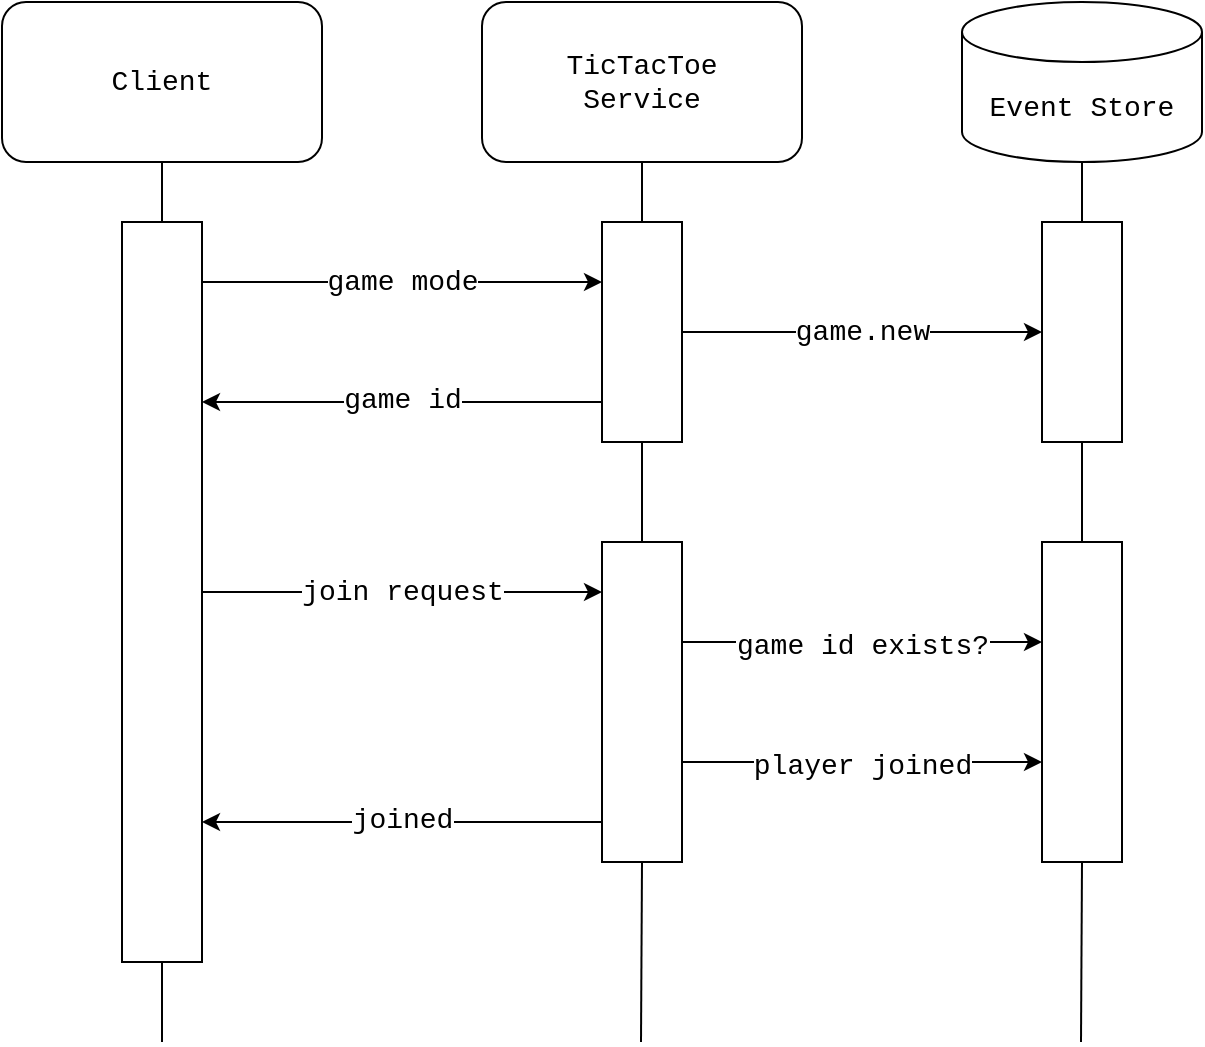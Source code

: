 <mxfile>
    <diagram id="Xw88Rp9UinifZnDjLnXw" name="Page-1">
        <mxGraphModel dx="1574" dy="949" grid="1" gridSize="10" guides="1" tooltips="1" connect="1" arrows="1" fold="1" page="1" pageScale="1" pageWidth="850" pageHeight="1100" math="0" shadow="0">
            <root>
                <mxCell id="0"/>
                <mxCell id="1" parent="0"/>
                <mxCell id="2" value="&lt;font face=&quot;Courier New&quot; style=&quot;font-size: 14px&quot;&gt;Client&lt;/font&gt;" style="rounded=1;whiteSpace=wrap;html=1;" parent="1" vertex="1">
                    <mxGeometry x="40" y="240" width="160" height="80" as="geometry"/>
                </mxCell>
                <mxCell id="3" value="&lt;font face=&quot;Courier New&quot; style=&quot;font-size: 14px&quot;&gt;TicTacToe&lt;br&gt;Service&lt;br&gt;&lt;/font&gt;" style="rounded=1;whiteSpace=wrap;html=1;" parent="1" vertex="1">
                    <mxGeometry x="280" y="240" width="160" height="80" as="geometry"/>
                </mxCell>
                <mxCell id="4" value="Event Store" style="shape=cylinder3;whiteSpace=wrap;html=1;boundedLbl=1;backgroundOutline=1;size=15;fontFamily=Courier New;fontSize=14;" parent="1" vertex="1">
                    <mxGeometry x="520" y="240" width="120" height="80" as="geometry"/>
                </mxCell>
                <mxCell id="5" value="" style="endArrow=none;html=1;fontFamily=Courier New;fontSize=14;entryX=0.5;entryY=1;entryDx=0;entryDy=0;" parent="1" target="2" edge="1">
                    <mxGeometry width="50" height="50" relative="1" as="geometry">
                        <mxPoint x="120" y="760" as="sourcePoint"/>
                        <mxPoint x="450" y="450" as="targetPoint"/>
                    </mxGeometry>
                </mxCell>
                <mxCell id="6" value="" style="endArrow=none;html=1;fontFamily=Courier New;fontSize=14;entryX=0.5;entryY=1;entryDx=0;entryDy=0;startArrow=none;" parent="1" source="9" target="3" edge="1">
                    <mxGeometry width="50" height="50" relative="1" as="geometry">
                        <mxPoint x="359.5" y="760" as="sourcePoint"/>
                        <mxPoint x="360" y="340" as="targetPoint"/>
                    </mxGeometry>
                </mxCell>
                <mxCell id="7" value="" style="endArrow=none;html=1;fontFamily=Courier New;fontSize=14;entryX=0.5;entryY=1;entryDx=0;entryDy=0;entryPerimeter=0;startArrow=none;" parent="1" source="20" target="4" edge="1">
                    <mxGeometry width="50" height="50" relative="1" as="geometry">
                        <mxPoint x="579.5" y="760" as="sourcePoint"/>
                        <mxPoint x="580" y="330" as="targetPoint"/>
                    </mxGeometry>
                </mxCell>
                <mxCell id="11" style="edgeStyle=orthogonalEdgeStyle;html=1;fontFamily=Courier New;fontSize=14;curved=1;" parent="1" source="8" target="9" edge="1">
                    <mxGeometry relative="1" as="geometry">
                        <Array as="points">
                            <mxPoint x="280" y="380"/>
                            <mxPoint x="280" y="380"/>
                        </Array>
                    </mxGeometry>
                </mxCell>
                <mxCell id="12" value="game mode" style="edgeLabel;html=1;align=center;verticalAlign=middle;resizable=0;points=[];fontSize=14;fontFamily=Courier New;" parent="11" vertex="1" connectable="0">
                    <mxGeometry x="-0.204" y="-4" relative="1" as="geometry">
                        <mxPoint x="20" y="-4" as="offset"/>
                    </mxGeometry>
                </mxCell>
                <mxCell id="22" style="edgeStyle=orthogonalEdgeStyle;curved=1;html=1;fontFamily=Courier New;fontSize=14;" parent="1" source="8" target="18" edge="1">
                    <mxGeometry relative="1" as="geometry">
                        <Array as="points">
                            <mxPoint x="310" y="535"/>
                            <mxPoint x="310" y="535"/>
                        </Array>
                    </mxGeometry>
                </mxCell>
                <mxCell id="25" value="join request" style="edgeLabel;html=1;align=center;verticalAlign=middle;resizable=0;points=[];fontSize=14;fontFamily=Courier New;" parent="22" vertex="1" connectable="0">
                    <mxGeometry x="-0.244" y="2" relative="1" as="geometry">
                        <mxPoint x="24" y="2" as="offset"/>
                    </mxGeometry>
                </mxCell>
                <mxCell id="8" value="" style="rounded=0;whiteSpace=wrap;html=1;fontFamily=Courier New;fontSize=14;" parent="1" vertex="1">
                    <mxGeometry x="100" y="350" width="40" height="370" as="geometry"/>
                </mxCell>
                <mxCell id="14" style="edgeStyle=orthogonalEdgeStyle;curved=1;html=1;fontFamily=Courier New;fontSize=14;" parent="1" source="9" target="13" edge="1">
                    <mxGeometry relative="1" as="geometry">
                        <Array as="points">
                            <mxPoint x="420" y="405"/>
                            <mxPoint x="420" y="405"/>
                        </Array>
                    </mxGeometry>
                </mxCell>
                <mxCell id="15" value="game.new" style="edgeLabel;html=1;align=center;verticalAlign=middle;resizable=0;points=[];fontSize=14;fontFamily=Courier New;" parent="14" vertex="1" connectable="0">
                    <mxGeometry x="-0.205" relative="1" as="geometry">
                        <mxPoint x="18" as="offset"/>
                    </mxGeometry>
                </mxCell>
                <mxCell id="16" style="edgeStyle=orthogonalEdgeStyle;curved=1;html=1;fontFamily=Courier New;fontSize=14;" parent="1" source="9" target="8" edge="1">
                    <mxGeometry relative="1" as="geometry">
                        <Array as="points">
                            <mxPoint x="190" y="440"/>
                            <mxPoint x="190" y="440"/>
                        </Array>
                    </mxGeometry>
                </mxCell>
                <mxCell id="17" value="game id" style="edgeLabel;html=1;align=center;verticalAlign=middle;resizable=0;points=[];fontSize=14;fontFamily=Courier New;" parent="16" vertex="1" connectable="0">
                    <mxGeometry x="0.204" y="-1" relative="1" as="geometry">
                        <mxPoint x="20" as="offset"/>
                    </mxGeometry>
                </mxCell>
                <mxCell id="9" value="" style="rounded=0;whiteSpace=wrap;html=1;fontFamily=Courier New;fontSize=14;" parent="1" vertex="1">
                    <mxGeometry x="340" y="350" width="40" height="110" as="geometry"/>
                </mxCell>
                <mxCell id="10" value="" style="endArrow=none;html=1;fontFamily=Courier New;fontSize=14;entryX=0.5;entryY=1;entryDx=0;entryDy=0;startArrow=none;" parent="1" source="18" target="9" edge="1">
                    <mxGeometry width="50" height="50" relative="1" as="geometry">
                        <mxPoint x="359.5" y="760" as="sourcePoint"/>
                        <mxPoint x="360" y="320" as="targetPoint"/>
                    </mxGeometry>
                </mxCell>
                <mxCell id="13" value="" style="rounded=0;whiteSpace=wrap;html=1;fontFamily=Courier New;fontSize=14;" parent="1" vertex="1">
                    <mxGeometry x="560" y="350" width="40" height="110" as="geometry"/>
                </mxCell>
                <mxCell id="23" style="edgeStyle=orthogonalEdgeStyle;curved=1;html=1;fontFamily=Courier New;fontSize=14;" parent="1" source="18" target="20" edge="1">
                    <mxGeometry relative="1" as="geometry">
                        <Array as="points">
                            <mxPoint x="400" y="560"/>
                            <mxPoint x="400" y="560"/>
                        </Array>
                    </mxGeometry>
                </mxCell>
                <mxCell id="24" value="game id exists?" style="edgeLabel;html=1;align=center;verticalAlign=middle;resizable=0;points=[];fontSize=14;fontFamily=Courier New;" parent="23" vertex="1" connectable="0">
                    <mxGeometry x="-0.227" y="-2" relative="1" as="geometry">
                        <mxPoint x="20" as="offset"/>
                    </mxGeometry>
                </mxCell>
                <mxCell id="26" style="edgeStyle=orthogonalEdgeStyle;curved=1;html=1;fontFamily=Courier New;fontSize=14;" parent="1" source="18" target="8" edge="1">
                    <mxGeometry relative="1" as="geometry">
                        <Array as="points">
                            <mxPoint x="310" y="650"/>
                            <mxPoint x="310" y="650"/>
                        </Array>
                    </mxGeometry>
                </mxCell>
                <mxCell id="27" value="joined" style="edgeLabel;html=1;align=center;verticalAlign=middle;resizable=0;points=[];fontSize=14;fontFamily=Courier New;" parent="26" vertex="1" connectable="0">
                    <mxGeometry x="0.304" y="-1" relative="1" as="geometry">
                        <mxPoint x="30" as="offset"/>
                    </mxGeometry>
                </mxCell>
                <mxCell id="28" style="edgeStyle=orthogonalEdgeStyle;html=1;curved=1;" edge="1" parent="1" source="18" target="20">
                    <mxGeometry relative="1" as="geometry">
                        <Array as="points">
                            <mxPoint x="460" y="620"/>
                            <mxPoint x="460" y="620"/>
                        </Array>
                    </mxGeometry>
                </mxCell>
                <mxCell id="29" value="&lt;font face=&quot;Courier New&quot;&gt;&lt;span style=&quot;font-size: 14px&quot;&gt;player joined&lt;/span&gt;&lt;/font&gt;" style="edgeLabel;html=1;align=center;verticalAlign=middle;resizable=0;points=[];" vertex="1" connectable="0" parent="28">
                    <mxGeometry x="-0.216" y="-2" relative="1" as="geometry">
                        <mxPoint x="19" as="offset"/>
                    </mxGeometry>
                </mxCell>
                <mxCell id="18" value="" style="rounded=0;whiteSpace=wrap;html=1;fontFamily=Courier New;fontSize=14;" parent="1" vertex="1">
                    <mxGeometry x="340" y="510" width="40" height="160" as="geometry"/>
                </mxCell>
                <mxCell id="19" value="" style="endArrow=none;html=1;fontFamily=Courier New;fontSize=14;entryX=0.5;entryY=1;entryDx=0;entryDy=0;" parent="1" target="18" edge="1">
                    <mxGeometry width="50" height="50" relative="1" as="geometry">
                        <mxPoint x="359.5" y="760" as="sourcePoint"/>
                        <mxPoint x="360" y="460" as="targetPoint"/>
                    </mxGeometry>
                </mxCell>
                <mxCell id="20" value="" style="rounded=0;whiteSpace=wrap;html=1;fontFamily=Courier New;fontSize=14;" parent="1" vertex="1">
                    <mxGeometry x="560" y="510" width="40" height="160" as="geometry"/>
                </mxCell>
                <mxCell id="21" value="" style="endArrow=none;html=1;fontFamily=Courier New;fontSize=14;entryX=0.5;entryY=1;entryDx=0;entryDy=0;entryPerimeter=0;" parent="1" target="20" edge="1">
                    <mxGeometry width="50" height="50" relative="1" as="geometry">
                        <mxPoint x="579.5" y="760" as="sourcePoint"/>
                        <mxPoint x="580" y="320" as="targetPoint"/>
                    </mxGeometry>
                </mxCell>
            </root>
        </mxGraphModel>
    </diagram>
</mxfile>
